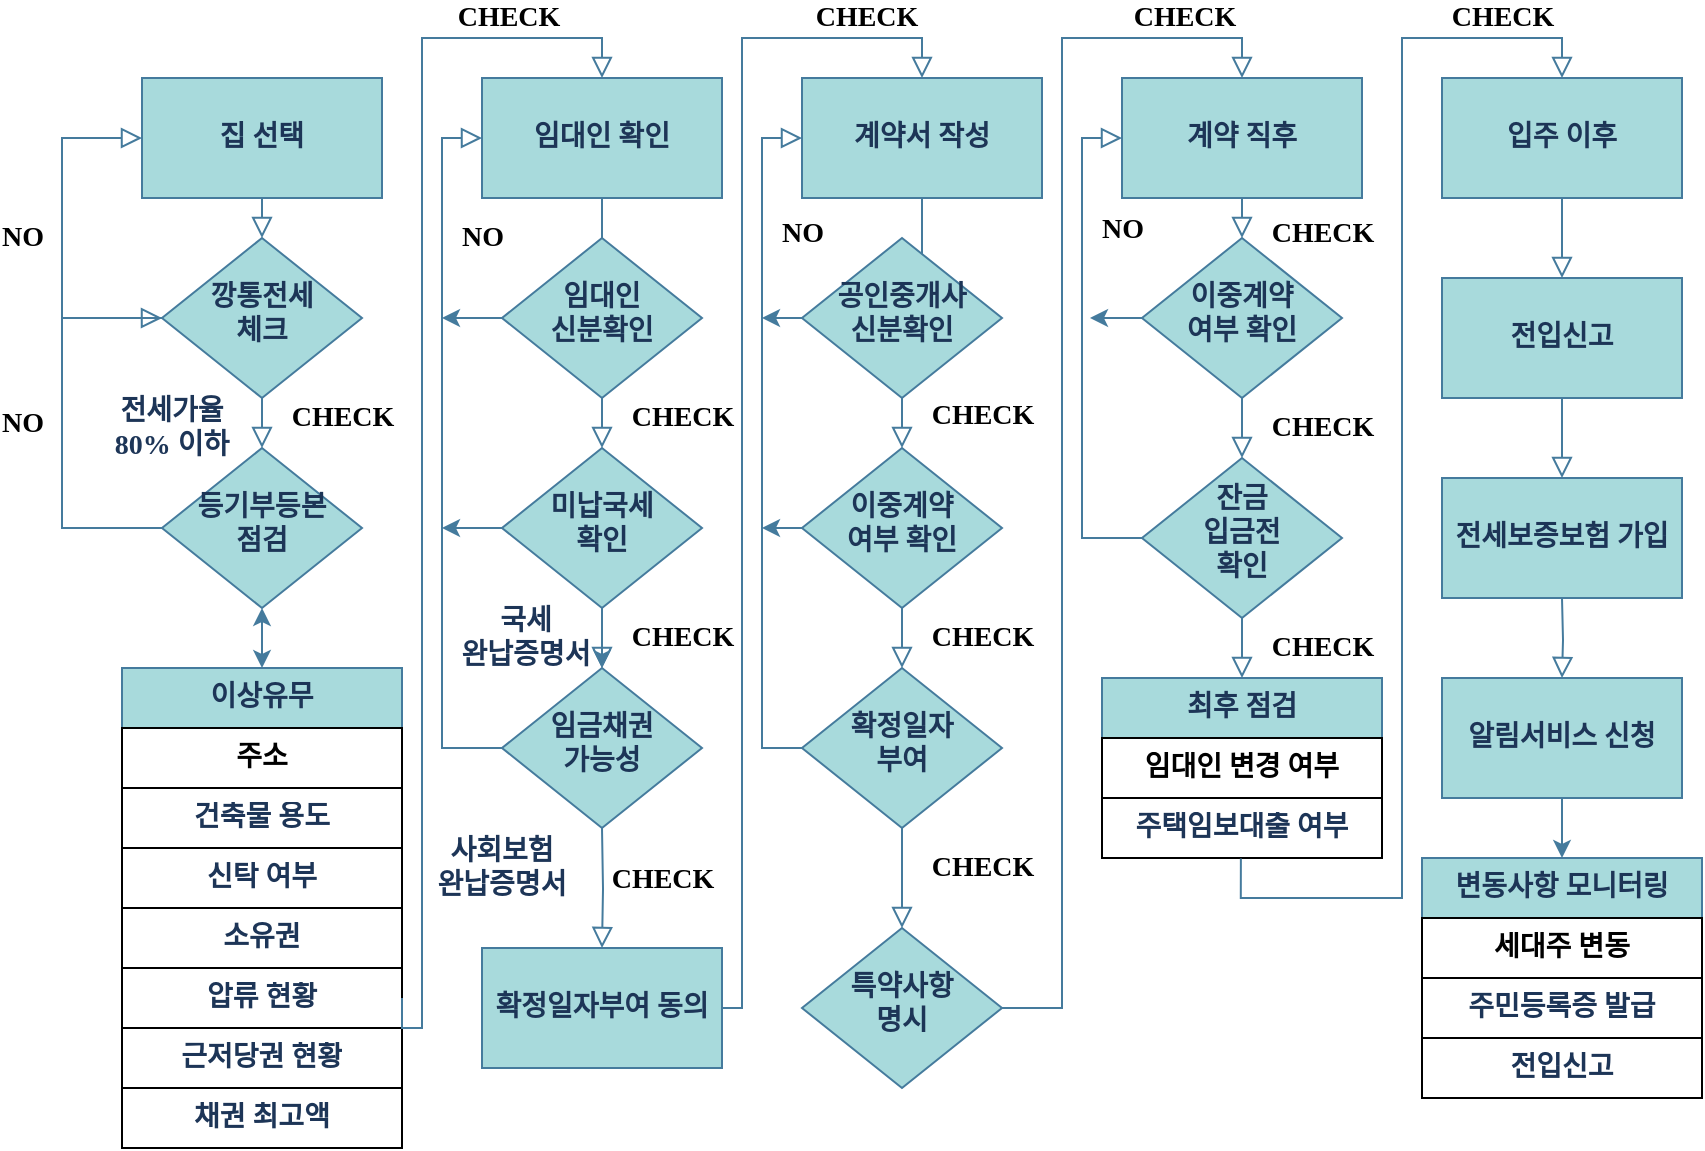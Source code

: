 <mxfile version="21.2.9" type="github">
  <diagram id="C5RBs43oDa-KdzZeNtuy" name="Page-1">
    <mxGraphModel dx="3250" dy="775" grid="1" gridSize="10" guides="1" tooltips="1" connect="1" arrows="1" fold="1" page="1" pageScale="1" pageWidth="827" pageHeight="1169" math="0" shadow="0">
      <root>
        <mxCell id="WIyWlLk6GJQsqaUBKTNV-0" />
        <mxCell id="WIyWlLk6GJQsqaUBKTNV-1" parent="WIyWlLk6GJQsqaUBKTNV-0" />
        <mxCell id="WIyWlLk6GJQsqaUBKTNV-6" value="등기부등본&lt;br&gt;점검" style="rhombus;whiteSpace=wrap;html=1;shadow=0;fontFamily=Gowun Dodum;fontSize=14;align=center;strokeWidth=1;spacing=6;spacingTop=-4;labelBackgroundColor=none;fillColor=#A8DADC;strokeColor=#457B9D;fontColor=#1D3557;fontSource=https%3A%2F%2Ffonts.googleapis.com%2Fcss%3Ffamily%3DGowun%2BDodum;fontStyle=1" parent="WIyWlLk6GJQsqaUBKTNV-1" vertex="1">
          <mxGeometry x="-774" y="325" width="100" height="80" as="geometry" />
        </mxCell>
        <mxCell id="17zZlKTiA2-mZlrKa-Hx-35" value="이상유무" style="swimlane;fontStyle=1;childLayout=stackLayout;horizontal=1;startSize=30;horizontalStack=0;resizeParent=1;resizeParentMax=0;resizeLast=0;collapsible=1;marginBottom=0;whiteSpace=wrap;html=1;labelBackgroundColor=none;fillColor=#A8DADC;strokeColor=#457B9D;fontColor=#1D3557;fontFamily=Gowun Dodum;fontSource=https%3A%2F%2Ffonts.googleapis.com%2Fcss%3Ffamily%3DGowun%2BDodum;fontSize=14;align=center;" vertex="1" parent="WIyWlLk6GJQsqaUBKTNV-1">
          <mxGeometry x="-794" y="435" width="140" height="240" as="geometry">
            <mxRectangle x="40" y="340" width="60" height="30" as="alternateBounds" />
          </mxGeometry>
        </mxCell>
        <mxCell id="17zZlKTiA2-mZlrKa-Hx-36" value="주소" style="text;align=center;verticalAlign=middle;spacingLeft=4;spacingRight=4;overflow=hidden;points=[[0,0.5],[1,0.5]];portConstraint=eastwest;rotatable=0;whiteSpace=wrap;html=1;labelBackgroundColor=none;fontFamily=Gowun Dodum;fontSource=https%3A%2F%2Ffonts.googleapis.com%2Fcss%3Ffamily%3DGowun%2BDodum;fontSize=14;fontStyle=1;strokeColor=default;" vertex="1" parent="17zZlKTiA2-mZlrKa-Hx-35">
          <mxGeometry y="30" width="140" height="30" as="geometry" />
        </mxCell>
        <mxCell id="17zZlKTiA2-mZlrKa-Hx-37" value="건축물 용도" style="text;strokeColor=default;fillColor=none;align=center;verticalAlign=middle;spacingLeft=4;spacingRight=4;overflow=hidden;points=[[0,0.5],[1,0.5]];portConstraint=eastwest;rotatable=0;whiteSpace=wrap;html=1;labelBackgroundColor=none;fontColor=#1D3557;fontFamily=Gowun Dodum;fontSource=https%3A%2F%2Ffonts.googleapis.com%2Fcss%3Ffamily%3DGowun%2BDodum;fontSize=14;fontStyle=1" vertex="1" parent="17zZlKTiA2-mZlrKa-Hx-35">
          <mxGeometry y="60" width="140" height="30" as="geometry" />
        </mxCell>
        <mxCell id="17zZlKTiA2-mZlrKa-Hx-124" value="신탁 여부" style="text;strokeColor=default;fillColor=none;align=center;verticalAlign=middle;spacingLeft=4;spacingRight=4;overflow=hidden;points=[[0,0.5],[1,0.5]];portConstraint=eastwest;rotatable=0;whiteSpace=wrap;html=1;labelBackgroundColor=none;fontColor=#1D3557;fontFamily=Gowun Dodum;fontSource=https%3A%2F%2Ffonts.googleapis.com%2Fcss%3Ffamily%3DGowun%2BDodum;fontSize=14;fontStyle=1" vertex="1" parent="17zZlKTiA2-mZlrKa-Hx-35">
          <mxGeometry y="90" width="140" height="30" as="geometry" />
        </mxCell>
        <mxCell id="17zZlKTiA2-mZlrKa-Hx-38" value="소유권" style="text;strokeColor=default;fillColor=none;align=center;verticalAlign=middle;spacingLeft=4;spacingRight=4;overflow=hidden;points=[[0,0.5],[1,0.5]];portConstraint=eastwest;rotatable=0;whiteSpace=wrap;html=1;labelBackgroundColor=none;fontColor=#1D3557;fontFamily=Gowun Dodum;fontSource=https%3A%2F%2Ffonts.googleapis.com%2Fcss%3Ffamily%3DGowun%2BDodum;fontSize=14;fontStyle=1" vertex="1" parent="17zZlKTiA2-mZlrKa-Hx-35">
          <mxGeometry y="120" width="140" height="30" as="geometry" />
        </mxCell>
        <mxCell id="17zZlKTiA2-mZlrKa-Hx-60" value="압류 현황" style="text;strokeColor=default;fillColor=none;align=center;verticalAlign=middle;spacingLeft=4;spacingRight=4;overflow=hidden;points=[[0,0.5],[1,0.5]];portConstraint=eastwest;rotatable=0;whiteSpace=wrap;html=1;labelBackgroundColor=none;fontColor=#1D3557;fontFamily=Gowun Dodum;fontSource=https%3A%2F%2Ffonts.googleapis.com%2Fcss%3Ffamily%3DGowun%2BDodum;fontSize=14;fontStyle=1" vertex="1" parent="17zZlKTiA2-mZlrKa-Hx-35">
          <mxGeometry y="150" width="140" height="30" as="geometry" />
        </mxCell>
        <mxCell id="17zZlKTiA2-mZlrKa-Hx-61" value="근저당권 현황" style="text;strokeColor=default;fillColor=none;align=center;verticalAlign=middle;spacingLeft=4;spacingRight=4;overflow=hidden;points=[[0,0.5],[1,0.5]];portConstraint=eastwest;rotatable=0;whiteSpace=wrap;html=1;labelBackgroundColor=none;fontColor=#1D3557;fontFamily=Gowun Dodum;fontSource=https%3A%2F%2Ffonts.googleapis.com%2Fcss%3Ffamily%3DGowun%2BDodum;fontSize=14;fontStyle=1" vertex="1" parent="17zZlKTiA2-mZlrKa-Hx-35">
          <mxGeometry y="180" width="140" height="30" as="geometry" />
        </mxCell>
        <mxCell id="17zZlKTiA2-mZlrKa-Hx-62" value="채권 최고액" style="text;strokeColor=default;fillColor=none;align=center;verticalAlign=middle;spacingLeft=4;spacingRight=4;overflow=hidden;points=[[0,0.5],[1,0.5]];portConstraint=eastwest;rotatable=0;whiteSpace=wrap;html=1;labelBackgroundColor=none;fontColor=#1D3557;fontFamily=Gowun Dodum;fontSource=https%3A%2F%2Ffonts.googleapis.com%2Fcss%3Ffamily%3DGowun%2BDodum;fontSize=14;fontStyle=1" vertex="1" parent="17zZlKTiA2-mZlrKa-Hx-35">
          <mxGeometry y="210" width="140" height="30" as="geometry" />
        </mxCell>
        <mxCell id="17zZlKTiA2-mZlrKa-Hx-69" value="&lt;b&gt;집 선택&lt;/b&gt;" style="rounded=0;whiteSpace=wrap;html=1;shadow=0;labelBackgroundColor=none;strokeColor=#457B9D;strokeWidth=1;fontFamily=Gowun Dodum;fontSource=https%3A%2F%2Ffonts.googleapis.com%2Fcss%3Ffamily%3DGowun%2BDodum;fontSize=14;fontColor=#1D3557;fillColor=#A8DADC;" vertex="1" parent="WIyWlLk6GJQsqaUBKTNV-1">
          <mxGeometry x="-784" y="140" width="120" height="60" as="geometry" />
        </mxCell>
        <mxCell id="17zZlKTiA2-mZlrKa-Hx-70" value="&lt;b&gt;임대인 확인&lt;/b&gt;" style="rounded=0;whiteSpace=wrap;html=1;shadow=0;labelBackgroundColor=none;strokeColor=#457B9D;strokeWidth=1;fontFamily=Gowun Dodum;fontSource=https%3A%2F%2Ffonts.googleapis.com%2Fcss%3Ffamily%3DGowun%2BDodum;fontSize=14;fontColor=#1D3557;fillColor=#A8DADC;" vertex="1" parent="WIyWlLk6GJQsqaUBKTNV-1">
          <mxGeometry x="-614" y="140" width="120" height="60" as="geometry" />
        </mxCell>
        <mxCell id="17zZlKTiA2-mZlrKa-Hx-77" value="" style="endArrow=classic;startArrow=classic;html=1;rounded=0;strokeColor=#457B9D;fontFamily=Gowun Dodum;fontSource=https%3A%2F%2Ffonts.googleapis.com%2Fcss%3Ffamily%3DGowun%2BDodum;fontSize=14;fontColor=#1D3557;fillColor=#A8DADC;entryX=0.5;entryY=1;entryDx=0;entryDy=0;exitX=0.5;exitY=0;exitDx=0;exitDy=0;" edge="1" parent="WIyWlLk6GJQsqaUBKTNV-1" source="17zZlKTiA2-mZlrKa-Hx-35" target="WIyWlLk6GJQsqaUBKTNV-6">
          <mxGeometry width="50" height="50" relative="1" as="geometry">
            <mxPoint x="-844" y="390" as="sourcePoint" />
            <mxPoint x="-794" y="340" as="targetPoint" />
          </mxGeometry>
        </mxCell>
        <mxCell id="17zZlKTiA2-mZlrKa-Hx-79" value="NO" style="rounded=0;html=1;jettySize=auto;orthogonalLoop=1;fontSize=14;endArrow=block;endFill=0;endSize=8;strokeWidth=1;shadow=0;labelBackgroundColor=none;edgeStyle=orthogonalEdgeStyle;strokeColor=#457B9D;fontColor=default;fontFamily=Gowun Dodum;fontSource=https%3A%2F%2Ffonts.googleapis.com%2Fcss%3Ffamily%3DGowun%2BDodum;fontStyle=1;exitX=0;exitY=0.5;exitDx=0;exitDy=0;entryX=0;entryY=0.5;entryDx=0;entryDy=0;" edge="1" parent="WIyWlLk6GJQsqaUBKTNV-1" source="17zZlKTiA2-mZlrKa-Hx-76" target="17zZlKTiA2-mZlrKa-Hx-69">
          <mxGeometry y="20" relative="1" as="geometry">
            <mxPoint x="-614" y="230" as="sourcePoint" />
            <mxPoint x="-524" y="230" as="targetPoint" />
            <Array as="points">
              <mxPoint x="-824" y="260" />
              <mxPoint x="-824" y="170" />
            </Array>
            <mxPoint as="offset" />
          </mxGeometry>
        </mxCell>
        <mxCell id="17zZlKTiA2-mZlrKa-Hx-80" value="전세가율 80% 이하" style="text;html=1;strokeColor=none;fillColor=none;align=center;verticalAlign=middle;whiteSpace=wrap;rounded=0;fontSize=14;fontFamily=Gowun Dodum;fontColor=#1D3557;fontStyle=1" vertex="1" parent="WIyWlLk6GJQsqaUBKTNV-1">
          <mxGeometry x="-804" y="300" width="70" height="30" as="geometry" />
        </mxCell>
        <mxCell id="17zZlKTiA2-mZlrKa-Hx-81" value="CHECK" style="rounded=0;html=1;jettySize=auto;orthogonalLoop=1;fontSize=14;endArrow=block;endFill=0;endSize=8;strokeWidth=1;shadow=0;labelBackgroundColor=none;edgeStyle=orthogonalEdgeStyle;strokeColor=#457B9D;fontColor=default;fontFamily=Gowun Dodum;fontSource=https%3A%2F%2Ffonts.googleapis.com%2Fcss%3Ffamily%3DGowun%2BDodum;fontStyle=1;exitX=0.5;exitY=1;exitDx=0;exitDy=0;entryX=0.5;entryY=0;entryDx=0;entryDy=0;" edge="1" parent="WIyWlLk6GJQsqaUBKTNV-1" source="17zZlKTiA2-mZlrKa-Hx-76" target="WIyWlLk6GJQsqaUBKTNV-6">
          <mxGeometry x="-0.2" y="40" relative="1" as="geometry">
            <mxPoint x="-624" y="400" as="sourcePoint" />
            <mxPoint x="-614" y="310" as="targetPoint" />
            <Array as="points" />
            <mxPoint as="offset" />
          </mxGeometry>
        </mxCell>
        <mxCell id="17zZlKTiA2-mZlrKa-Hx-82" value="NO" style="rounded=0;html=1;jettySize=auto;orthogonalLoop=1;fontSize=14;endArrow=block;endFill=0;endSize=8;strokeWidth=1;shadow=0;labelBackgroundColor=none;edgeStyle=orthogonalEdgeStyle;strokeColor=#457B9D;fontColor=default;fontFamily=Gowun Dodum;fontSource=https%3A%2F%2Ffonts.googleapis.com%2Fcss%3Ffamily%3DGowun%2BDodum;fontStyle=1;exitX=0;exitY=0.5;exitDx=0;exitDy=0;entryX=0;entryY=0.5;entryDx=0;entryDy=0;" edge="1" parent="WIyWlLk6GJQsqaUBKTNV-1" source="WIyWlLk6GJQsqaUBKTNV-6" target="17zZlKTiA2-mZlrKa-Hx-76">
          <mxGeometry y="20" relative="1" as="geometry">
            <mxPoint x="-674" y="430" as="sourcePoint" />
            <mxPoint x="-614" y="260" as="targetPoint" />
            <Array as="points">
              <mxPoint x="-824" y="365" />
              <mxPoint x="-824" y="260" />
            </Array>
            <mxPoint as="offset" />
          </mxGeometry>
        </mxCell>
        <mxCell id="17zZlKTiA2-mZlrKa-Hx-84" value="CHECK" style="rounded=0;html=1;jettySize=auto;orthogonalLoop=1;fontSize=14;endArrow=block;endFill=0;endSize=8;strokeWidth=1;shadow=0;labelBackgroundColor=none;edgeStyle=orthogonalEdgeStyle;strokeColor=#457B9D;fontColor=default;fontFamily=Gowun Dodum;fontSource=https%3A%2F%2Ffonts.googleapis.com%2Fcss%3Ffamily%3DGowun%2BDodum;fontStyle=1;entryX=0.5;entryY=0;entryDx=0;entryDy=0;exitX=1;exitY=0.5;exitDx=0;exitDy=0;" edge="1" parent="WIyWlLk6GJQsqaUBKTNV-1" source="17zZlKTiA2-mZlrKa-Hx-60" target="17zZlKTiA2-mZlrKa-Hx-70">
          <mxGeometry x="0.786" y="10" relative="1" as="geometry">
            <mxPoint x="-654" y="540" as="sourcePoint" />
            <mxPoint x="-534" y="260" as="targetPoint" />
            <Array as="points">
              <mxPoint x="-644" y="615" />
              <mxPoint x="-644" y="120" />
              <mxPoint x="-554" y="120" />
            </Array>
            <mxPoint as="offset" />
          </mxGeometry>
        </mxCell>
        <mxCell id="17zZlKTiA2-mZlrKa-Hx-99" value="" style="edgeStyle=orthogonalEdgeStyle;rounded=0;orthogonalLoop=1;jettySize=auto;html=1;strokeColor=#457B9D;fontFamily=Gowun Dodum;fontSource=https%3A%2F%2Ffonts.googleapis.com%2Fcss%3Ffamily%3DGowun%2BDodum;fontSize=14;fontColor=#1D3557;fillColor=#A8DADC;" edge="1" parent="WIyWlLk6GJQsqaUBKTNV-1" source="17zZlKTiA2-mZlrKa-Hx-90" target="17zZlKTiA2-mZlrKa-Hx-91">
          <mxGeometry relative="1" as="geometry" />
        </mxCell>
        <mxCell id="17zZlKTiA2-mZlrKa-Hx-140" style="edgeStyle=orthogonalEdgeStyle;rounded=0;orthogonalLoop=1;jettySize=auto;html=1;exitX=0;exitY=0.5;exitDx=0;exitDy=0;strokeColor=#457B9D;fontFamily=Gowun Dodum;fontSource=https%3A%2F%2Ffonts.googleapis.com%2Fcss%3Ffamily%3DGowun%2BDodum;fontSize=14;fontColor=#1D3557;fillColor=#A8DADC;" edge="1" parent="WIyWlLk6GJQsqaUBKTNV-1" source="17zZlKTiA2-mZlrKa-Hx-90">
          <mxGeometry relative="1" as="geometry">
            <mxPoint x="-634" y="365.167" as="targetPoint" />
          </mxGeometry>
        </mxCell>
        <mxCell id="17zZlKTiA2-mZlrKa-Hx-90" value="미납국세&lt;br&gt;확인" style="rhombus;whiteSpace=wrap;html=1;shadow=0;fontFamily=Gowun Dodum;fontSize=14;align=center;strokeWidth=1;spacing=6;spacingTop=-4;labelBackgroundColor=none;fillColor=#A8DADC;strokeColor=#457B9D;fontColor=#1D3557;fontSource=https%3A%2F%2Ffonts.googleapis.com%2Fcss%3Ffamily%3DGowun%2BDodum;fontStyle=1" vertex="1" parent="WIyWlLk6GJQsqaUBKTNV-1">
          <mxGeometry x="-604" y="325" width="100" height="80" as="geometry" />
        </mxCell>
        <mxCell id="17zZlKTiA2-mZlrKa-Hx-91" value="임금채권&lt;br&gt;가능성" style="rhombus;whiteSpace=wrap;html=1;shadow=0;fontFamily=Gowun Dodum;fontSize=14;align=center;strokeWidth=1;spacing=6;spacingTop=-4;labelBackgroundColor=none;fillColor=#A8DADC;strokeColor=#457B9D;fontColor=#1D3557;fontSource=https%3A%2F%2Ffonts.googleapis.com%2Fcss%3Ffamily%3DGowun%2BDodum;fontStyle=1" vertex="1" parent="WIyWlLk6GJQsqaUBKTNV-1">
          <mxGeometry x="-604" y="435" width="100" height="80" as="geometry" />
        </mxCell>
        <mxCell id="17zZlKTiA2-mZlrKa-Hx-92" value="&lt;b&gt;확정일자부여 동의&lt;br&gt;&lt;/b&gt;" style="rounded=0;whiteSpace=wrap;html=1;shadow=0;labelBackgroundColor=none;strokeColor=#457B9D;strokeWidth=1;fontFamily=Gowun Dodum;fontSource=https%3A%2F%2Ffonts.googleapis.com%2Fcss%3Ffamily%3DGowun%2BDodum;fontSize=14;fontColor=#1D3557;fillColor=#A8DADC;" vertex="1" parent="WIyWlLk6GJQsqaUBKTNV-1">
          <mxGeometry x="-614" y="575" width="120" height="60" as="geometry" />
        </mxCell>
        <mxCell id="17zZlKTiA2-mZlrKa-Hx-94" value="CHECK" style="rounded=0;html=1;jettySize=auto;orthogonalLoop=1;fontSize=14;endArrow=block;endFill=0;endSize=8;strokeWidth=1;shadow=0;labelBackgroundColor=none;edgeStyle=orthogonalEdgeStyle;strokeColor=#457B9D;fontColor=default;fontFamily=Gowun Dodum;fontSource=https%3A%2F%2Ffonts.googleapis.com%2Fcss%3Ffamily%3DGowun%2BDodum;fontStyle=1;exitX=0.5;exitY=1;exitDx=0;exitDy=0;entryX=0.5;entryY=0;entryDx=0;entryDy=0;" edge="1" parent="WIyWlLk6GJQsqaUBKTNV-1" source="17zZlKTiA2-mZlrKa-Hx-70" target="17zZlKTiA2-mZlrKa-Hx-90">
          <mxGeometry x="0.76" y="40" relative="1" as="geometry">
            <mxPoint x="-264" y="312" as="sourcePoint" />
            <mxPoint x="-264" y="417" as="targetPoint" />
            <Array as="points" />
            <mxPoint as="offset" />
          </mxGeometry>
        </mxCell>
        <mxCell id="17zZlKTiA2-mZlrKa-Hx-95" value="CHECK" style="rounded=0;html=1;jettySize=auto;orthogonalLoop=1;fontSize=14;endArrow=block;endFill=0;endSize=8;strokeWidth=1;shadow=0;labelBackgroundColor=none;edgeStyle=orthogonalEdgeStyle;strokeColor=#457B9D;fontColor=default;fontFamily=Gowun Dodum;fontSource=https%3A%2F%2Ffonts.googleapis.com%2Fcss%3Ffamily%3DGowun%2BDodum;fontStyle=1;exitX=0.5;exitY=1;exitDx=0;exitDy=0;entryX=0.5;entryY=0;entryDx=0;entryDy=0;" edge="1" parent="WIyWlLk6GJQsqaUBKTNV-1" source="17zZlKTiA2-mZlrKa-Hx-90" target="17zZlKTiA2-mZlrKa-Hx-91">
          <mxGeometry y="40" relative="1" as="geometry">
            <mxPoint x="-554" y="350" as="sourcePoint" />
            <mxPoint x="-554" y="475" as="targetPoint" />
            <Array as="points" />
            <mxPoint as="offset" />
          </mxGeometry>
        </mxCell>
        <mxCell id="17zZlKTiA2-mZlrKa-Hx-98" value="CHECK" style="rounded=0;html=1;jettySize=auto;orthogonalLoop=1;fontSize=14;endArrow=block;endFill=0;endSize=8;strokeWidth=1;shadow=0;labelBackgroundColor=none;edgeStyle=orthogonalEdgeStyle;strokeColor=#457B9D;fontColor=default;fontFamily=Gowun Dodum;fontSource=https%3A%2F%2Ffonts.googleapis.com%2Fcss%3Ffamily%3DGowun%2BDodum;fontStyle=1;entryX=0.5;entryY=0;entryDx=0;entryDy=0;" edge="1" parent="WIyWlLk6GJQsqaUBKTNV-1" target="17zZlKTiA2-mZlrKa-Hx-92">
          <mxGeometry x="-0.137" y="30" relative="1" as="geometry">
            <mxPoint x="-554" y="515" as="sourcePoint" />
            <mxPoint x="-544" y="395" as="targetPoint" />
            <Array as="points" />
            <mxPoint as="offset" />
          </mxGeometry>
        </mxCell>
        <mxCell id="17zZlKTiA2-mZlrKa-Hx-141" style="edgeStyle=orthogonalEdgeStyle;rounded=0;orthogonalLoop=1;jettySize=auto;html=1;exitX=0;exitY=0.5;exitDx=0;exitDy=0;strokeColor=#457B9D;fontFamily=Gowun Dodum;fontSource=https%3A%2F%2Ffonts.googleapis.com%2Fcss%3Ffamily%3DGowun%2BDodum;fontSize=14;fontColor=#1D3557;fillColor=#A8DADC;" edge="1" parent="WIyWlLk6GJQsqaUBKTNV-1" source="17zZlKTiA2-mZlrKa-Hx-89">
          <mxGeometry relative="1" as="geometry">
            <mxPoint x="-634" y="260.167" as="targetPoint" />
          </mxGeometry>
        </mxCell>
        <mxCell id="17zZlKTiA2-mZlrKa-Hx-89" value="임대인&lt;br&gt;신분확인" style="rhombus;whiteSpace=wrap;html=1;shadow=0;fontFamily=Gowun Dodum;fontSize=14;align=center;strokeWidth=1;spacing=6;spacingTop=-4;labelBackgroundColor=none;fillColor=#A8DADC;strokeColor=#457B9D;fontColor=#1D3557;fontSource=https%3A%2F%2Ffonts.googleapis.com%2Fcss%3Ffamily%3DGowun%2BDodum;fontStyle=1" vertex="1" parent="WIyWlLk6GJQsqaUBKTNV-1">
          <mxGeometry x="-604" y="220" width="100" height="80" as="geometry" />
        </mxCell>
        <mxCell id="17zZlKTiA2-mZlrKa-Hx-101" value="국세&lt;br&gt;완납증명서" style="text;html=1;strokeColor=none;fillColor=none;align=center;verticalAlign=middle;whiteSpace=wrap;rounded=0;fontSize=14;fontFamily=Gowun Dodum;fontColor=#1D3557;fontStyle=1" vertex="1" parent="WIyWlLk6GJQsqaUBKTNV-1">
          <mxGeometry x="-627" y="405" width="70" height="30" as="geometry" />
        </mxCell>
        <mxCell id="17zZlKTiA2-mZlrKa-Hx-102" value="사회보험&lt;br&gt;완납증명서" style="text;html=1;strokeColor=none;fillColor=none;align=center;verticalAlign=middle;whiteSpace=wrap;rounded=0;fontSize=14;fontFamily=Gowun Dodum;fontColor=#1D3557;fontStyle=1" vertex="1" parent="WIyWlLk6GJQsqaUBKTNV-1">
          <mxGeometry x="-639" y="520" width="70" height="30" as="geometry" />
        </mxCell>
        <mxCell id="17zZlKTiA2-mZlrKa-Hx-103" value="CHECK" style="rounded=0;html=1;jettySize=auto;orthogonalLoop=1;fontSize=14;endArrow=block;endFill=0;endSize=8;strokeWidth=1;shadow=0;labelBackgroundColor=none;edgeStyle=orthogonalEdgeStyle;strokeColor=#457B9D;fontColor=default;fontFamily=Gowun Dodum;fontSource=https%3A%2F%2Ffonts.googleapis.com%2Fcss%3Ffamily%3DGowun%2BDodum;fontStyle=1;entryX=0.5;entryY=0;entryDx=0;entryDy=0;exitX=1;exitY=0.5;exitDx=0;exitDy=0;" edge="1" parent="WIyWlLk6GJQsqaUBKTNV-1" source="17zZlKTiA2-mZlrKa-Hx-92" target="17zZlKTiA2-mZlrKa-Hx-104">
          <mxGeometry x="0.841" y="10" relative="1" as="geometry">
            <mxPoint x="-504" y="650" as="sourcePoint" />
            <mxPoint x="-374" y="140" as="targetPoint" />
            <Array as="points">
              <mxPoint x="-484" y="605" />
              <mxPoint x="-484" y="120" />
              <mxPoint x="-394" y="120" />
            </Array>
            <mxPoint as="offset" />
          </mxGeometry>
        </mxCell>
        <mxCell id="17zZlKTiA2-mZlrKa-Hx-104" value="&lt;b&gt;계약서 작성&lt;/b&gt;" style="rounded=0;whiteSpace=wrap;html=1;shadow=0;labelBackgroundColor=none;strokeColor=#457B9D;strokeWidth=1;fontFamily=Gowun Dodum;fontSource=https%3A%2F%2Ffonts.googleapis.com%2Fcss%3Ffamily%3DGowun%2BDodum;fontSize=14;fontColor=#1D3557;fillColor=#A8DADC;" vertex="1" parent="WIyWlLk6GJQsqaUBKTNV-1">
          <mxGeometry x="-454" y="140" width="120" height="60" as="geometry" />
        </mxCell>
        <mxCell id="17zZlKTiA2-mZlrKa-Hx-145" style="edgeStyle=orthogonalEdgeStyle;rounded=0;orthogonalLoop=1;jettySize=auto;html=1;exitX=0;exitY=0.5;exitDx=0;exitDy=0;strokeColor=#457B9D;fontFamily=Gowun Dodum;fontSource=https%3A%2F%2Ffonts.googleapis.com%2Fcss%3Ffamily%3DGowun%2BDodum;fontSize=14;fontColor=#1D3557;fillColor=#A8DADC;" edge="1" parent="WIyWlLk6GJQsqaUBKTNV-1" source="17zZlKTiA2-mZlrKa-Hx-105">
          <mxGeometry relative="1" as="geometry">
            <mxPoint x="-474" y="365.167" as="targetPoint" />
          </mxGeometry>
        </mxCell>
        <mxCell id="17zZlKTiA2-mZlrKa-Hx-105" value="이중계약&lt;br&gt;여부 확인" style="rhombus;whiteSpace=wrap;html=1;shadow=0;fontFamily=Gowun Dodum;fontSize=14;align=center;strokeWidth=1;spacing=6;spacingTop=-4;labelBackgroundColor=none;fillColor=#A8DADC;strokeColor=#457B9D;fontColor=#1D3557;fontSource=https%3A%2F%2Ffonts.googleapis.com%2Fcss%3Ffamily%3DGowun%2BDodum;fontStyle=1" vertex="1" parent="WIyWlLk6GJQsqaUBKTNV-1">
          <mxGeometry x="-454" y="325" width="100" height="80" as="geometry" />
        </mxCell>
        <mxCell id="17zZlKTiA2-mZlrKa-Hx-106" value="확정일자&lt;br&gt;부여" style="rhombus;whiteSpace=wrap;html=1;shadow=0;fontFamily=Gowun Dodum;fontSize=14;align=center;strokeWidth=1;spacing=6;spacingTop=-4;labelBackgroundColor=none;fillColor=#A8DADC;strokeColor=#457B9D;fontColor=#1D3557;fontSource=https%3A%2F%2Ffonts.googleapis.com%2Fcss%3Ffamily%3DGowun%2BDodum;fontStyle=1" vertex="1" parent="WIyWlLk6GJQsqaUBKTNV-1">
          <mxGeometry x="-454" y="435" width="100" height="80" as="geometry" />
        </mxCell>
        <mxCell id="17zZlKTiA2-mZlrKa-Hx-107" value="CHECK" style="rounded=0;html=1;jettySize=auto;orthogonalLoop=1;fontSize=14;endArrow=block;endFill=0;endSize=8;strokeWidth=1;shadow=0;labelBackgroundColor=none;edgeStyle=orthogonalEdgeStyle;strokeColor=#457B9D;fontColor=default;fontFamily=Gowun Dodum;fontSource=https%3A%2F%2Ffonts.googleapis.com%2Fcss%3Ffamily%3DGowun%2BDodum;fontStyle=1;exitX=0.5;exitY=1;exitDx=0;exitDy=0;entryX=0.5;entryY=0;entryDx=0;entryDy=0;" edge="1" parent="WIyWlLk6GJQsqaUBKTNV-1" source="17zZlKTiA2-mZlrKa-Hx-104" target="17zZlKTiA2-mZlrKa-Hx-105">
          <mxGeometry x="0.76" y="40" relative="1" as="geometry">
            <mxPoint x="-114" y="312" as="sourcePoint" />
            <mxPoint x="-114" y="417" as="targetPoint" />
            <Array as="points" />
            <mxPoint as="offset" />
          </mxGeometry>
        </mxCell>
        <mxCell id="17zZlKTiA2-mZlrKa-Hx-108" value="CHECK" style="rounded=0;html=1;jettySize=auto;orthogonalLoop=1;fontSize=14;endArrow=block;endFill=0;endSize=8;strokeWidth=1;shadow=0;labelBackgroundColor=none;edgeStyle=orthogonalEdgeStyle;strokeColor=#457B9D;fontColor=default;fontFamily=Gowun Dodum;fontSource=https%3A%2F%2Ffonts.googleapis.com%2Fcss%3Ffamily%3DGowun%2BDodum;fontStyle=1;exitX=0.5;exitY=1;exitDx=0;exitDy=0;entryX=0.5;entryY=0;entryDx=0;entryDy=0;" edge="1" parent="WIyWlLk6GJQsqaUBKTNV-1" source="17zZlKTiA2-mZlrKa-Hx-105" target="17zZlKTiA2-mZlrKa-Hx-106">
          <mxGeometry y="40" relative="1" as="geometry">
            <mxPoint x="-404" y="350" as="sourcePoint" />
            <mxPoint x="-404" y="475" as="targetPoint" />
            <Array as="points" />
            <mxPoint as="offset" />
          </mxGeometry>
        </mxCell>
        <mxCell id="17zZlKTiA2-mZlrKa-Hx-144" style="edgeStyle=orthogonalEdgeStyle;rounded=0;orthogonalLoop=1;jettySize=auto;html=1;exitX=0;exitY=0.5;exitDx=0;exitDy=0;strokeColor=#457B9D;fontFamily=Gowun Dodum;fontSource=https%3A%2F%2Ffonts.googleapis.com%2Fcss%3Ffamily%3DGowun%2BDodum;fontSize=14;fontColor=#1D3557;fillColor=#A8DADC;" edge="1" parent="WIyWlLk6GJQsqaUBKTNV-1" source="17zZlKTiA2-mZlrKa-Hx-109">
          <mxGeometry relative="1" as="geometry">
            <mxPoint x="-474" y="260.167" as="targetPoint" />
          </mxGeometry>
        </mxCell>
        <mxCell id="17zZlKTiA2-mZlrKa-Hx-109" value="공인중개사&lt;br&gt;신분확인" style="rhombus;whiteSpace=wrap;html=1;shadow=0;fontFamily=Gowun Dodum;fontSize=14;align=center;strokeWidth=1;spacing=6;spacingTop=-4;labelBackgroundColor=none;fillColor=#A8DADC;strokeColor=#457B9D;fontColor=#1D3557;fontSource=https%3A%2F%2Ffonts.googleapis.com%2Fcss%3Ffamily%3DGowun%2BDodum;fontStyle=1" vertex="1" parent="WIyWlLk6GJQsqaUBKTNV-1">
          <mxGeometry x="-454" y="220" width="100" height="80" as="geometry" />
        </mxCell>
        <mxCell id="17zZlKTiA2-mZlrKa-Hx-111" value="특약사항&lt;br&gt;명시" style="rhombus;whiteSpace=wrap;html=1;shadow=0;fontFamily=Gowun Dodum;fontSize=14;align=center;strokeWidth=1;spacing=6;spacingTop=-4;labelBackgroundColor=none;fillColor=#A8DADC;strokeColor=#457B9D;fontColor=#1D3557;fontSource=https%3A%2F%2Ffonts.googleapis.com%2Fcss%3Ffamily%3DGowun%2BDodum;fontStyle=1" vertex="1" parent="WIyWlLk6GJQsqaUBKTNV-1">
          <mxGeometry x="-454" y="565" width="100" height="80" as="geometry" />
        </mxCell>
        <mxCell id="17zZlKTiA2-mZlrKa-Hx-112" value="CHECK" style="rounded=0;html=1;jettySize=auto;orthogonalLoop=1;fontSize=14;endArrow=block;endFill=0;endSize=8;strokeWidth=1;shadow=0;labelBackgroundColor=none;edgeStyle=orthogonalEdgeStyle;strokeColor=#457B9D;fontColor=default;fontFamily=Gowun Dodum;fontSource=https%3A%2F%2Ffonts.googleapis.com%2Fcss%3Ffamily%3DGowun%2BDodum;fontStyle=1;exitX=0.5;exitY=1;exitDx=0;exitDy=0;entryX=0.5;entryY=0;entryDx=0;entryDy=0;" edge="1" parent="WIyWlLk6GJQsqaUBKTNV-1" target="17zZlKTiA2-mZlrKa-Hx-111" source="17zZlKTiA2-mZlrKa-Hx-106">
          <mxGeometry x="-0.2" y="40" relative="1" as="geometry">
            <mxPoint x="-404" y="570" as="sourcePoint" />
            <mxPoint x="-404" y="660" as="targetPoint" />
            <Array as="points" />
            <mxPoint as="offset" />
          </mxGeometry>
        </mxCell>
        <mxCell id="17zZlKTiA2-mZlrKa-Hx-113" value="CHECK" style="rounded=0;html=1;jettySize=auto;orthogonalLoop=1;fontSize=14;endArrow=block;endFill=0;endSize=8;strokeWidth=1;shadow=0;labelBackgroundColor=none;edgeStyle=orthogonalEdgeStyle;strokeColor=#457B9D;fontColor=default;fontFamily=Gowun Dodum;fontSource=https%3A%2F%2Ffonts.googleapis.com%2Fcss%3Ffamily%3DGowun%2BDodum;fontStyle=1;exitX=1;exitY=0.5;exitDx=0;exitDy=0;entryX=0.5;entryY=0;entryDx=0;entryDy=0;" edge="1" parent="WIyWlLk6GJQsqaUBKTNV-1" target="17zZlKTiA2-mZlrKa-Hx-114" source="17zZlKTiA2-mZlrKa-Hx-111">
          <mxGeometry x="0.841" y="10" relative="1" as="geometry">
            <mxPoint x="-404" y="700" as="sourcePoint" />
            <mxPoint x="-224" y="140" as="targetPoint" />
            <Array as="points">
              <mxPoint x="-324" y="605" />
              <mxPoint x="-324" y="120" />
              <mxPoint x="-234" y="120" />
            </Array>
            <mxPoint as="offset" />
          </mxGeometry>
        </mxCell>
        <mxCell id="17zZlKTiA2-mZlrKa-Hx-114" value="&lt;b&gt;계약 직후&lt;/b&gt;" style="rounded=0;whiteSpace=wrap;html=1;shadow=0;labelBackgroundColor=none;strokeColor=#457B9D;strokeWidth=1;fontFamily=Gowun Dodum;fontSource=https%3A%2F%2Ffonts.googleapis.com%2Fcss%3Ffamily%3DGowun%2BDodum;fontSize=14;fontColor=#1D3557;fillColor=#A8DADC;" vertex="1" parent="WIyWlLk6GJQsqaUBKTNV-1">
          <mxGeometry x="-294" y="140" width="120" height="60" as="geometry" />
        </mxCell>
        <mxCell id="17zZlKTiA2-mZlrKa-Hx-161" style="edgeStyle=orthogonalEdgeStyle;rounded=0;orthogonalLoop=1;jettySize=auto;html=1;exitX=0;exitY=0.5;exitDx=0;exitDy=0;strokeColor=#457B9D;fontFamily=Gowun Dodum;fontSource=https%3A%2F%2Ffonts.googleapis.com%2Fcss%3Ffamily%3DGowun%2BDodum;fontSize=14;fontColor=#1D3557;fillColor=#A8DADC;" edge="1" parent="WIyWlLk6GJQsqaUBKTNV-1" source="17zZlKTiA2-mZlrKa-Hx-115">
          <mxGeometry relative="1" as="geometry">
            <mxPoint x="-310" y="260.172" as="targetPoint" />
          </mxGeometry>
        </mxCell>
        <mxCell id="17zZlKTiA2-mZlrKa-Hx-115" value="이중계약&lt;br&gt;여부 확인" style="rhombus;whiteSpace=wrap;html=1;shadow=0;fontFamily=Gowun Dodum;fontSize=14;align=center;strokeWidth=1;spacing=6;spacingTop=-4;labelBackgroundColor=none;fillColor=#A8DADC;strokeColor=#457B9D;fontColor=#1D3557;fontSource=https%3A%2F%2Ffonts.googleapis.com%2Fcss%3Ffamily%3DGowun%2BDodum;fontStyle=1" vertex="1" parent="WIyWlLk6GJQsqaUBKTNV-1">
          <mxGeometry x="-284" y="220" width="100" height="80" as="geometry" />
        </mxCell>
        <mxCell id="17zZlKTiA2-mZlrKa-Hx-116" value="잔금&lt;br&gt;입금전&lt;br&gt;확인" style="rhombus;whiteSpace=wrap;html=1;shadow=0;fontFamily=Gowun Dodum;fontSize=14;align=center;strokeWidth=1;spacing=6;spacingTop=-4;labelBackgroundColor=none;fillColor=#A8DADC;strokeColor=#457B9D;fontColor=#1D3557;fontSource=https%3A%2F%2Ffonts.googleapis.com%2Fcss%3Ffamily%3DGowun%2BDodum;fontStyle=1" vertex="1" parent="WIyWlLk6GJQsqaUBKTNV-1">
          <mxGeometry x="-284" y="330" width="100" height="80" as="geometry" />
        </mxCell>
        <mxCell id="17zZlKTiA2-mZlrKa-Hx-117" value="CHECK" style="rounded=0;html=1;jettySize=auto;orthogonalLoop=1;fontSize=14;endArrow=block;endFill=0;endSize=8;strokeWidth=1;shadow=0;labelBackgroundColor=none;edgeStyle=orthogonalEdgeStyle;strokeColor=#457B9D;fontColor=default;fontFamily=Gowun Dodum;fontSource=https%3A%2F%2Ffonts.googleapis.com%2Fcss%3Ffamily%3DGowun%2BDodum;fontStyle=1;exitX=0.5;exitY=1;exitDx=0;exitDy=0;entryX=0.5;entryY=0;entryDx=0;entryDy=0;" edge="1" parent="WIyWlLk6GJQsqaUBKTNV-1" source="17zZlKTiA2-mZlrKa-Hx-114" target="17zZlKTiA2-mZlrKa-Hx-115">
          <mxGeometry x="0.76" y="40" relative="1" as="geometry">
            <mxPoint x="46" y="312" as="sourcePoint" />
            <mxPoint x="46" y="417" as="targetPoint" />
            <Array as="points" />
            <mxPoint as="offset" />
          </mxGeometry>
        </mxCell>
        <mxCell id="17zZlKTiA2-mZlrKa-Hx-118" value="CHECK" style="rounded=0;html=1;jettySize=auto;orthogonalLoop=1;fontSize=14;endArrow=block;endFill=0;endSize=8;strokeWidth=1;shadow=0;labelBackgroundColor=none;edgeStyle=orthogonalEdgeStyle;strokeColor=#457B9D;fontColor=default;fontFamily=Gowun Dodum;fontSource=https%3A%2F%2Ffonts.googleapis.com%2Fcss%3Ffamily%3DGowun%2BDodum;fontStyle=1;exitX=0.5;exitY=1;exitDx=0;exitDy=0;entryX=0.5;entryY=0;entryDx=0;entryDy=0;" edge="1" parent="WIyWlLk6GJQsqaUBKTNV-1" source="17zZlKTiA2-mZlrKa-Hx-115" target="17zZlKTiA2-mZlrKa-Hx-116">
          <mxGeometry y="40" relative="1" as="geometry">
            <mxPoint x="-244" y="350" as="sourcePoint" />
            <mxPoint x="-244" y="475" as="targetPoint" />
            <Array as="points" />
            <mxPoint as="offset" />
          </mxGeometry>
        </mxCell>
        <mxCell id="17zZlKTiA2-mZlrKa-Hx-123" value="" style="rounded=0;html=1;jettySize=auto;orthogonalLoop=1;fontSize=14;endArrow=block;endFill=0;endSize=8;strokeWidth=1;shadow=0;labelBackgroundColor=none;edgeStyle=orthogonalEdgeStyle;strokeColor=#457B9D;fontColor=default;fontFamily=Gowun Dodum;fontSource=https%3A%2F%2Ffonts.googleapis.com%2Fcss%3Ffamily%3DGowun%2BDodum;fontStyle=1;exitX=0.5;exitY=1;exitDx=0;exitDy=0;entryX=0.5;entryY=0;entryDx=0;entryDy=0;" edge="1" parent="WIyWlLk6GJQsqaUBKTNV-1" source="17zZlKTiA2-mZlrKa-Hx-69" target="17zZlKTiA2-mZlrKa-Hx-76">
          <mxGeometry x="0.463" y="30" relative="1" as="geometry">
            <mxPoint x="-724" y="200" as="sourcePoint" />
            <mxPoint x="-724" y="405" as="targetPoint" />
            <Array as="points" />
            <mxPoint as="offset" />
          </mxGeometry>
        </mxCell>
        <mxCell id="17zZlKTiA2-mZlrKa-Hx-76" value="깡통전세&lt;br&gt;체크" style="rhombus;whiteSpace=wrap;html=1;shadow=0;fontFamily=Gowun Dodum;fontSize=14;align=center;strokeWidth=1;spacing=6;spacingTop=-4;labelBackgroundColor=none;fillColor=#A8DADC;strokeColor=#457B9D;fontColor=#1D3557;fontSource=https%3A%2F%2Ffonts.googleapis.com%2Fcss%3Ffamily%3DGowun%2BDodum;fontStyle=1" vertex="1" parent="WIyWlLk6GJQsqaUBKTNV-1">
          <mxGeometry x="-774" y="220" width="100" height="80" as="geometry" />
        </mxCell>
        <mxCell id="17zZlKTiA2-mZlrKa-Hx-125" value="최후 점검" style="swimlane;fontStyle=1;childLayout=stackLayout;horizontal=1;startSize=30;horizontalStack=0;resizeParent=1;resizeParentMax=0;resizeLast=0;collapsible=1;marginBottom=0;whiteSpace=wrap;html=1;labelBackgroundColor=none;fillColor=#A8DADC;strokeColor=#457B9D;fontColor=#1D3557;fontFamily=Gowun Dodum;fontSource=https%3A%2F%2Ffonts.googleapis.com%2Fcss%3Ffamily%3DGowun%2BDodum;fontSize=14;align=center;" vertex="1" parent="WIyWlLk6GJQsqaUBKTNV-1">
          <mxGeometry x="-304" y="440" width="140" height="90" as="geometry">
            <mxRectangle x="40" y="340" width="60" height="30" as="alternateBounds" />
          </mxGeometry>
        </mxCell>
        <mxCell id="17zZlKTiA2-mZlrKa-Hx-126" value="임대인 변경 여부" style="text;align=center;verticalAlign=middle;spacingLeft=4;spacingRight=4;overflow=hidden;points=[[0,0.5],[1,0.5]];portConstraint=eastwest;rotatable=0;whiteSpace=wrap;html=1;labelBackgroundColor=none;fontFamily=Gowun Dodum;fontSource=https%3A%2F%2Ffonts.googleapis.com%2Fcss%3Ffamily%3DGowun%2BDodum;fontSize=14;fontStyle=1;strokeColor=default;" vertex="1" parent="17zZlKTiA2-mZlrKa-Hx-125">
          <mxGeometry y="30" width="140" height="30" as="geometry" />
        </mxCell>
        <mxCell id="17zZlKTiA2-mZlrKa-Hx-127" value="주택임보대출 여부" style="text;strokeColor=default;fillColor=none;align=center;verticalAlign=middle;spacingLeft=4;spacingRight=4;overflow=hidden;points=[[0,0.5],[1,0.5]];portConstraint=eastwest;rotatable=0;whiteSpace=wrap;html=1;labelBackgroundColor=none;fontColor=#1D3557;fontFamily=Gowun Dodum;fontSource=https%3A%2F%2Ffonts.googleapis.com%2Fcss%3Ffamily%3DGowun%2BDodum;fontSize=14;fontStyle=1" vertex="1" parent="17zZlKTiA2-mZlrKa-Hx-125">
          <mxGeometry y="60" width="140" height="30" as="geometry" />
        </mxCell>
        <mxCell id="17zZlKTiA2-mZlrKa-Hx-133" value="CHECK" style="rounded=0;html=1;jettySize=auto;orthogonalLoop=1;fontSize=14;endArrow=block;endFill=0;endSize=8;strokeWidth=1;shadow=0;labelBackgroundColor=none;edgeStyle=orthogonalEdgeStyle;strokeColor=#457B9D;fontColor=default;fontFamily=Gowun Dodum;fontSource=https%3A%2F%2Ffonts.googleapis.com%2Fcss%3Ffamily%3DGowun%2BDodum;fontStyle=1;entryX=0.5;entryY=0;entryDx=0;entryDy=0;exitX=0.496;exitY=1.008;exitDx=0;exitDy=0;exitPerimeter=0;" edge="1" parent="WIyWlLk6GJQsqaUBKTNV-1" target="17zZlKTiA2-mZlrKa-Hx-134" source="17zZlKTiA2-mZlrKa-Hx-127">
          <mxGeometry x="0.841" y="10" relative="1" as="geometry">
            <mxPoint x="-234.56" y="582.53" as="sourcePoint" />
            <mxPoint x="-44" y="140" as="targetPoint" />
            <Array as="points">
              <mxPoint x="-235" y="550" />
              <mxPoint x="-154" y="550" />
              <mxPoint x="-154" y="120" />
              <mxPoint x="-74" y="120" />
            </Array>
            <mxPoint as="offset" />
          </mxGeometry>
        </mxCell>
        <mxCell id="17zZlKTiA2-mZlrKa-Hx-134" value="&lt;b&gt;입주 이후&lt;/b&gt;" style="rounded=0;whiteSpace=wrap;html=1;shadow=0;labelBackgroundColor=none;strokeColor=#457B9D;strokeWidth=1;fontFamily=Gowun Dodum;fontSource=https%3A%2F%2Ffonts.googleapis.com%2Fcss%3Ffamily%3DGowun%2BDodum;fontSize=14;fontColor=#1D3557;fillColor=#A8DADC;" vertex="1" parent="WIyWlLk6GJQsqaUBKTNV-1">
          <mxGeometry x="-134" y="140" width="120" height="60" as="geometry" />
        </mxCell>
        <mxCell id="17zZlKTiA2-mZlrKa-Hx-135" value="CHECK" style="rounded=0;html=1;jettySize=auto;orthogonalLoop=1;fontSize=14;endArrow=block;endFill=0;endSize=8;strokeWidth=1;shadow=0;labelBackgroundColor=none;edgeStyle=orthogonalEdgeStyle;strokeColor=#457B9D;fontColor=default;fontFamily=Gowun Dodum;fontSource=https%3A%2F%2Ffonts.googleapis.com%2Fcss%3Ffamily%3DGowun%2BDodum;fontStyle=1;entryX=0.5;entryY=0;entryDx=0;entryDy=0;exitX=0.5;exitY=1;exitDx=0;exitDy=0;" edge="1" parent="WIyWlLk6GJQsqaUBKTNV-1" source="17zZlKTiA2-mZlrKa-Hx-116" target="17zZlKTiA2-mZlrKa-Hx-125">
          <mxGeometry y="40" relative="1" as="geometry">
            <mxPoint x="-234" y="510" as="sourcePoint" />
            <mxPoint x="-234" y="445" as="targetPoint" />
            <Array as="points" />
            <mxPoint as="offset" />
          </mxGeometry>
        </mxCell>
        <mxCell id="17zZlKTiA2-mZlrKa-Hx-137" value="NO" style="rounded=0;html=1;jettySize=auto;orthogonalLoop=1;fontSize=14;endArrow=block;endFill=0;endSize=8;strokeWidth=1;shadow=0;labelBackgroundColor=none;edgeStyle=orthogonalEdgeStyle;strokeColor=#457B9D;fontColor=default;fontFamily=Gowun Dodum;fontSource=https%3A%2F%2Ffonts.googleapis.com%2Fcss%3Ffamily%3DGowun%2BDodum;fontStyle=1;entryX=0;entryY=0.5;entryDx=0;entryDy=0;exitX=0;exitY=0.5;exitDx=0;exitDy=0;" edge="1" parent="WIyWlLk6GJQsqaUBKTNV-1" source="17zZlKTiA2-mZlrKa-Hx-91" target="17zZlKTiA2-mZlrKa-Hx-70">
          <mxGeometry x="0.606" y="-20" relative="1" as="geometry">
            <mxPoint x="-564" y="645" as="sourcePoint" />
            <mxPoint x="-464" y="185" as="targetPoint" />
            <Array as="points">
              <mxPoint x="-634" y="475" />
              <mxPoint x="-634" y="170" />
            </Array>
            <mxPoint as="offset" />
          </mxGeometry>
        </mxCell>
        <mxCell id="17zZlKTiA2-mZlrKa-Hx-143" value="NO" style="rounded=0;html=1;jettySize=auto;orthogonalLoop=1;fontSize=14;endArrow=block;endFill=0;endSize=8;strokeWidth=1;shadow=0;labelBackgroundColor=none;edgeStyle=orthogonalEdgeStyle;strokeColor=#457B9D;fontColor=default;fontFamily=Gowun Dodum;fontSource=https%3A%2F%2Ffonts.googleapis.com%2Fcss%3Ffamily%3DGowun%2BDodum;fontStyle=1;entryX=0;entryY=0.5;entryDx=0;entryDy=0;exitX=0;exitY=0.5;exitDx=0;exitDy=0;" edge="1" parent="WIyWlLk6GJQsqaUBKTNV-1" source="17zZlKTiA2-mZlrKa-Hx-106" target="17zZlKTiA2-mZlrKa-Hx-104">
          <mxGeometry x="0.606" y="-20" relative="1" as="geometry">
            <mxPoint x="-594" y="485" as="sourcePoint" />
            <mxPoint x="-604" y="180" as="targetPoint" />
            <Array as="points">
              <mxPoint x="-474" y="475" />
              <mxPoint x="-474" y="170" />
            </Array>
            <mxPoint as="offset" />
          </mxGeometry>
        </mxCell>
        <mxCell id="17zZlKTiA2-mZlrKa-Hx-146" value="NO" style="rounded=0;html=1;jettySize=auto;orthogonalLoop=1;fontSize=14;endArrow=block;endFill=0;endSize=8;strokeWidth=1;shadow=0;labelBackgroundColor=none;edgeStyle=orthogonalEdgeStyle;strokeColor=#457B9D;fontColor=default;fontFamily=Gowun Dodum;fontSource=https%3A%2F%2Ffonts.googleapis.com%2Fcss%3Ffamily%3DGowun%2BDodum;fontStyle=1;entryX=0;entryY=0.5;entryDx=0;entryDy=0;exitX=0;exitY=0.5;exitDx=0;exitDy=0;" edge="1" parent="WIyWlLk6GJQsqaUBKTNV-1" source="17zZlKTiA2-mZlrKa-Hx-116" target="17zZlKTiA2-mZlrKa-Hx-114">
          <mxGeometry x="0.477" y="-20" relative="1" as="geometry">
            <mxPoint x="-444" y="485" as="sourcePoint" />
            <mxPoint x="-444" y="180" as="targetPoint" />
            <Array as="points">
              <mxPoint x="-314" y="370" />
              <mxPoint x="-314" y="170" />
            </Array>
            <mxPoint as="offset" />
          </mxGeometry>
        </mxCell>
        <mxCell id="17zZlKTiA2-mZlrKa-Hx-149" value="&lt;b&gt;전입신고&lt;/b&gt;" style="rounded=0;whiteSpace=wrap;html=1;shadow=0;labelBackgroundColor=none;strokeColor=#457B9D;strokeWidth=1;fontFamily=Gowun Dodum;fontSource=https%3A%2F%2Ffonts.googleapis.com%2Fcss%3Ffamily%3DGowun%2BDodum;fontSize=14;fontColor=#1D3557;fillColor=#A8DADC;" vertex="1" parent="WIyWlLk6GJQsqaUBKTNV-1">
          <mxGeometry x="-134" y="240" width="120" height="60" as="geometry" />
        </mxCell>
        <mxCell id="17zZlKTiA2-mZlrKa-Hx-150" value="&lt;b&gt;전세보증보험 가입&lt;/b&gt;" style="rounded=0;whiteSpace=wrap;html=1;shadow=0;labelBackgroundColor=none;strokeColor=#457B9D;strokeWidth=1;fontFamily=Gowun Dodum;fontSource=https%3A%2F%2Ffonts.googleapis.com%2Fcss%3Ffamily%3DGowun%2BDodum;fontSize=14;fontColor=#1D3557;fillColor=#A8DADC;" vertex="1" parent="WIyWlLk6GJQsqaUBKTNV-1">
          <mxGeometry x="-134" y="340" width="120" height="60" as="geometry" />
        </mxCell>
        <mxCell id="17zZlKTiA2-mZlrKa-Hx-151" value="" style="rounded=0;html=1;jettySize=auto;orthogonalLoop=1;fontSize=14;endArrow=block;endFill=0;endSize=8;strokeWidth=1;shadow=0;labelBackgroundColor=none;edgeStyle=orthogonalEdgeStyle;strokeColor=#457B9D;fontColor=default;fontFamily=Gowun Dodum;fontSource=https%3A%2F%2Ffonts.googleapis.com%2Fcss%3Ffamily%3DGowun%2BDodum;fontStyle=1;exitX=0.5;exitY=1;exitDx=0;exitDy=0;entryX=0.5;entryY=0;entryDx=0;entryDy=0;" edge="1" parent="WIyWlLk6GJQsqaUBKTNV-1" source="17zZlKTiA2-mZlrKa-Hx-134" target="17zZlKTiA2-mZlrKa-Hx-149">
          <mxGeometry x="-0.714" y="60" relative="1" as="geometry">
            <mxPoint x="-224" y="310" as="sourcePoint" />
            <mxPoint x="-224" y="340" as="targetPoint" />
            <Array as="points" />
            <mxPoint as="offset" />
          </mxGeometry>
        </mxCell>
        <mxCell id="17zZlKTiA2-mZlrKa-Hx-152" value="" style="rounded=0;html=1;jettySize=auto;orthogonalLoop=1;fontSize=14;endArrow=block;endFill=0;endSize=8;strokeWidth=1;shadow=0;labelBackgroundColor=none;edgeStyle=orthogonalEdgeStyle;strokeColor=#457B9D;fontColor=default;fontFamily=Gowun Dodum;fontSource=https%3A%2F%2Ffonts.googleapis.com%2Fcss%3Ffamily%3DGowun%2BDodum;fontStyle=1;exitX=0.5;exitY=1;exitDx=0;exitDy=0;entryX=0.5;entryY=0;entryDx=0;entryDy=0;" edge="1" parent="WIyWlLk6GJQsqaUBKTNV-1" source="17zZlKTiA2-mZlrKa-Hx-149" target="17zZlKTiA2-mZlrKa-Hx-150">
          <mxGeometry x="-0.714" y="60" relative="1" as="geometry">
            <mxPoint x="-64" y="210" as="sourcePoint" />
            <mxPoint x="-64" y="250" as="targetPoint" />
            <Array as="points" />
            <mxPoint as="offset" />
          </mxGeometry>
        </mxCell>
        <mxCell id="17zZlKTiA2-mZlrKa-Hx-154" value="변동사항 모니터링" style="swimlane;fontStyle=1;childLayout=stackLayout;horizontal=1;startSize=30;horizontalStack=0;resizeParent=1;resizeParentMax=0;resizeLast=0;collapsible=1;marginBottom=0;whiteSpace=wrap;html=1;labelBackgroundColor=none;fillColor=#A8DADC;strokeColor=#457B9D;fontColor=#1D3557;fontFamily=Gowun Dodum;fontSource=https%3A%2F%2Ffonts.googleapis.com%2Fcss%3Ffamily%3DGowun%2BDodum;fontSize=14;align=center;" vertex="1" parent="WIyWlLk6GJQsqaUBKTNV-1">
          <mxGeometry x="-144" y="530" width="140" height="120" as="geometry">
            <mxRectangle x="40" y="340" width="60" height="30" as="alternateBounds" />
          </mxGeometry>
        </mxCell>
        <mxCell id="17zZlKTiA2-mZlrKa-Hx-155" value="세대주 변동" style="text;align=center;verticalAlign=middle;spacingLeft=4;spacingRight=4;overflow=hidden;points=[[0,0.5],[1,0.5]];portConstraint=eastwest;rotatable=0;whiteSpace=wrap;html=1;labelBackgroundColor=none;fontFamily=Gowun Dodum;fontSource=https%3A%2F%2Ffonts.googleapis.com%2Fcss%3Ffamily%3DGowun%2BDodum;fontSize=14;fontStyle=1;strokeColor=default;" vertex="1" parent="17zZlKTiA2-mZlrKa-Hx-154">
          <mxGeometry y="30" width="140" height="30" as="geometry" />
        </mxCell>
        <mxCell id="17zZlKTiA2-mZlrKa-Hx-156" value="주민등록증 발급" style="text;strokeColor=default;fillColor=none;align=center;verticalAlign=middle;spacingLeft=4;spacingRight=4;overflow=hidden;points=[[0,0.5],[1,0.5]];portConstraint=eastwest;rotatable=0;whiteSpace=wrap;html=1;labelBackgroundColor=none;fontColor=#1D3557;fontFamily=Gowun Dodum;fontSource=https%3A%2F%2Ffonts.googleapis.com%2Fcss%3Ffamily%3DGowun%2BDodum;fontSize=14;fontStyle=1" vertex="1" parent="17zZlKTiA2-mZlrKa-Hx-154">
          <mxGeometry y="60" width="140" height="30" as="geometry" />
        </mxCell>
        <mxCell id="17zZlKTiA2-mZlrKa-Hx-160" value="전입신고" style="text;strokeColor=default;fillColor=none;align=center;verticalAlign=middle;spacingLeft=4;spacingRight=4;overflow=hidden;points=[[0,0.5],[1,0.5]];portConstraint=eastwest;rotatable=0;whiteSpace=wrap;html=1;labelBackgroundColor=none;fontColor=#1D3557;fontFamily=Gowun Dodum;fontSource=https%3A%2F%2Ffonts.googleapis.com%2Fcss%3Ffamily%3DGowun%2BDodum;fontSize=14;fontStyle=1" vertex="1" parent="17zZlKTiA2-mZlrKa-Hx-154">
          <mxGeometry y="90" width="140" height="30" as="geometry" />
        </mxCell>
        <mxCell id="17zZlKTiA2-mZlrKa-Hx-159" style="edgeStyle=orthogonalEdgeStyle;rounded=0;orthogonalLoop=1;jettySize=auto;html=1;entryX=0.5;entryY=0;entryDx=0;entryDy=0;strokeColor=#457B9D;fontFamily=Gowun Dodum;fontSource=https%3A%2F%2Ffonts.googleapis.com%2Fcss%3Ffamily%3DGowun%2BDodum;fontSize=14;fontColor=#1D3557;fillColor=#A8DADC;" edge="1" parent="WIyWlLk6GJQsqaUBKTNV-1" source="17zZlKTiA2-mZlrKa-Hx-157" target="17zZlKTiA2-mZlrKa-Hx-154">
          <mxGeometry relative="1" as="geometry" />
        </mxCell>
        <mxCell id="17zZlKTiA2-mZlrKa-Hx-157" value="&lt;b&gt;알림서비스 신청&lt;/b&gt;" style="rounded=0;whiteSpace=wrap;html=1;shadow=0;labelBackgroundColor=none;strokeColor=#457B9D;strokeWidth=1;fontFamily=Gowun Dodum;fontSource=https%3A%2F%2Ffonts.googleapis.com%2Fcss%3Ffamily%3DGowun%2BDodum;fontSize=14;fontColor=#1D3557;fillColor=#A8DADC;" vertex="1" parent="WIyWlLk6GJQsqaUBKTNV-1">
          <mxGeometry x="-134" y="440" width="120" height="60" as="geometry" />
        </mxCell>
        <mxCell id="17zZlKTiA2-mZlrKa-Hx-158" value="" style="rounded=0;html=1;jettySize=auto;orthogonalLoop=1;fontSize=14;endArrow=block;endFill=0;endSize=8;strokeWidth=1;shadow=0;labelBackgroundColor=none;edgeStyle=orthogonalEdgeStyle;strokeColor=#457B9D;fontColor=default;fontFamily=Gowun Dodum;fontSource=https%3A%2F%2Ffonts.googleapis.com%2Fcss%3Ffamily%3DGowun%2BDodum;fontStyle=1;exitX=0.5;exitY=1;exitDx=0;exitDy=0;entryX=0.5;entryY=0;entryDx=0;entryDy=0;" edge="1" parent="WIyWlLk6GJQsqaUBKTNV-1" target="17zZlKTiA2-mZlrKa-Hx-157">
          <mxGeometry x="-0.714" y="60" relative="1" as="geometry">
            <mxPoint x="-74" y="400" as="sourcePoint" />
            <mxPoint x="-64" y="350" as="targetPoint" />
            <Array as="points" />
            <mxPoint as="offset" />
          </mxGeometry>
        </mxCell>
      </root>
    </mxGraphModel>
  </diagram>
</mxfile>
